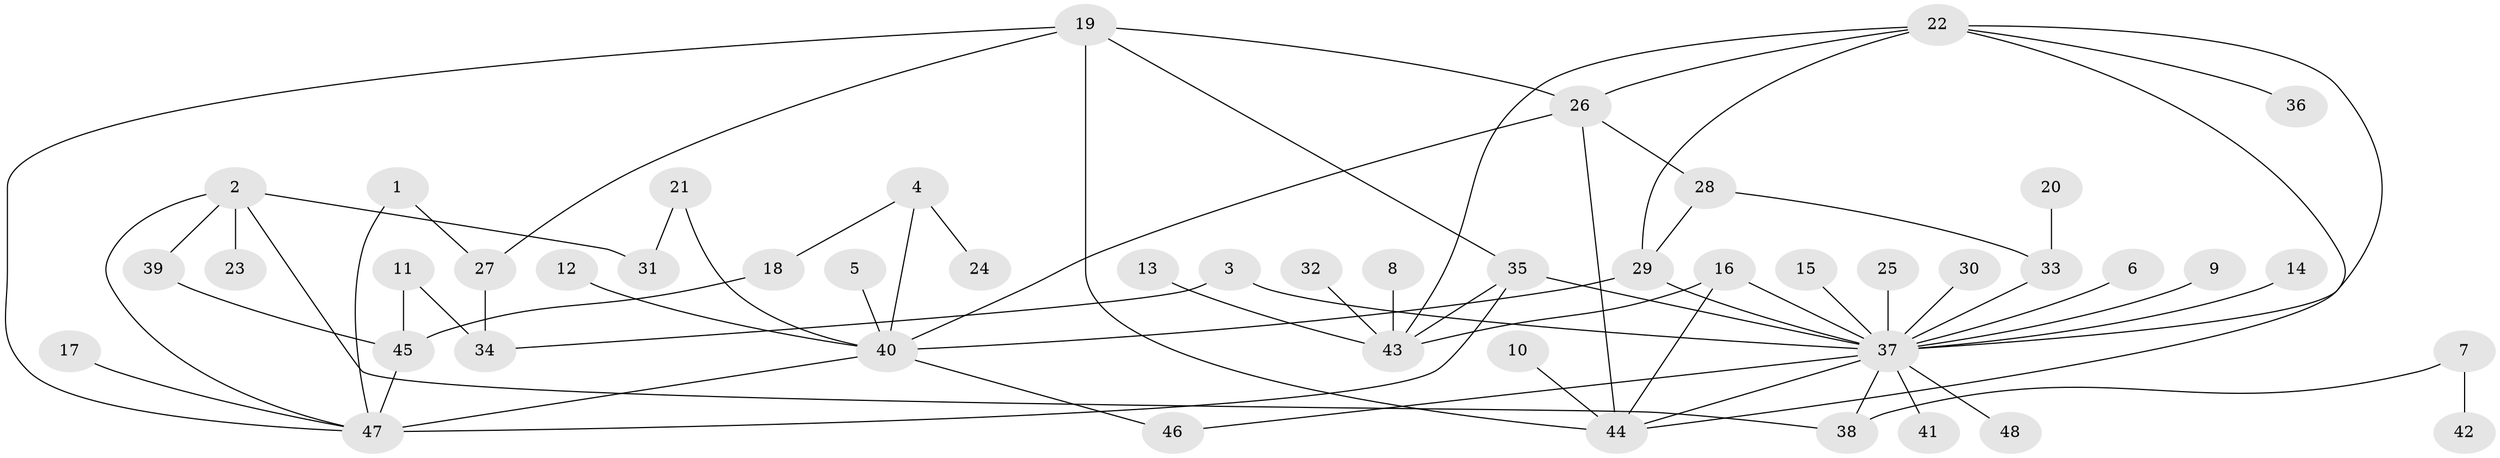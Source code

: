 // original degree distribution, {7: 0.031578947368421054, 13: 0.010526315789473684, 3: 0.12631578947368421, 4: 0.042105263157894736, 6: 0.031578947368421054, 5: 0.06315789473684211, 23: 0.010526315789473684, 1: 0.47368421052631576, 2: 0.2, 10: 0.010526315789473684}
// Generated by graph-tools (version 1.1) at 2025/01/03/09/25 03:01:39]
// undirected, 48 vertices, 68 edges
graph export_dot {
graph [start="1"]
  node [color=gray90,style=filled];
  1;
  2;
  3;
  4;
  5;
  6;
  7;
  8;
  9;
  10;
  11;
  12;
  13;
  14;
  15;
  16;
  17;
  18;
  19;
  20;
  21;
  22;
  23;
  24;
  25;
  26;
  27;
  28;
  29;
  30;
  31;
  32;
  33;
  34;
  35;
  36;
  37;
  38;
  39;
  40;
  41;
  42;
  43;
  44;
  45;
  46;
  47;
  48;
  1 -- 27 [weight=1.0];
  1 -- 47 [weight=1.0];
  2 -- 23 [weight=1.0];
  2 -- 31 [weight=1.0];
  2 -- 38 [weight=1.0];
  2 -- 39 [weight=1.0];
  2 -- 47 [weight=1.0];
  3 -- 34 [weight=1.0];
  3 -- 37 [weight=1.0];
  4 -- 18 [weight=1.0];
  4 -- 24 [weight=1.0];
  4 -- 40 [weight=1.0];
  5 -- 40 [weight=1.0];
  6 -- 37 [weight=1.0];
  7 -- 38 [weight=1.0];
  7 -- 42 [weight=1.0];
  8 -- 43 [weight=1.0];
  9 -- 37 [weight=1.0];
  10 -- 44 [weight=1.0];
  11 -- 34 [weight=1.0];
  11 -- 45 [weight=1.0];
  12 -- 40 [weight=1.0];
  13 -- 43 [weight=1.0];
  14 -- 37 [weight=1.0];
  15 -- 37 [weight=1.0];
  16 -- 37 [weight=1.0];
  16 -- 43 [weight=1.0];
  16 -- 44 [weight=1.0];
  17 -- 47 [weight=1.0];
  18 -- 45 [weight=1.0];
  19 -- 26 [weight=1.0];
  19 -- 27 [weight=1.0];
  19 -- 35 [weight=1.0];
  19 -- 44 [weight=1.0];
  19 -- 47 [weight=1.0];
  20 -- 33 [weight=1.0];
  21 -- 31 [weight=1.0];
  21 -- 40 [weight=1.0];
  22 -- 26 [weight=2.0];
  22 -- 29 [weight=1.0];
  22 -- 36 [weight=1.0];
  22 -- 37 [weight=2.0];
  22 -- 43 [weight=1.0];
  22 -- 44 [weight=1.0];
  25 -- 37 [weight=1.0];
  26 -- 28 [weight=1.0];
  26 -- 40 [weight=1.0];
  26 -- 44 [weight=1.0];
  27 -- 34 [weight=1.0];
  28 -- 29 [weight=1.0];
  28 -- 33 [weight=1.0];
  29 -- 37 [weight=1.0];
  29 -- 40 [weight=1.0];
  30 -- 37 [weight=1.0];
  32 -- 43 [weight=1.0];
  33 -- 37 [weight=1.0];
  35 -- 37 [weight=1.0];
  35 -- 43 [weight=1.0];
  35 -- 47 [weight=1.0];
  37 -- 38 [weight=2.0];
  37 -- 41 [weight=1.0];
  37 -- 44 [weight=1.0];
  37 -- 46 [weight=1.0];
  37 -- 48 [weight=1.0];
  39 -- 45 [weight=1.0];
  40 -- 46 [weight=1.0];
  40 -- 47 [weight=1.0];
  45 -- 47 [weight=2.0];
}
